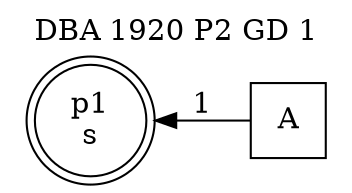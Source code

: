digraph DBA_1920_P2_GD_1_GOOD {
labelloc="tl"
label= " DBA 1920 P2 GD 1 "
rankdir="RL";
graph [ size=" 10 , 10 !"]

"A" [shape="square" label="A"]
"p1_s" [shape="doublecircle" label="p1
s"]
"A" -> "p1_s" [ label=1]
}
